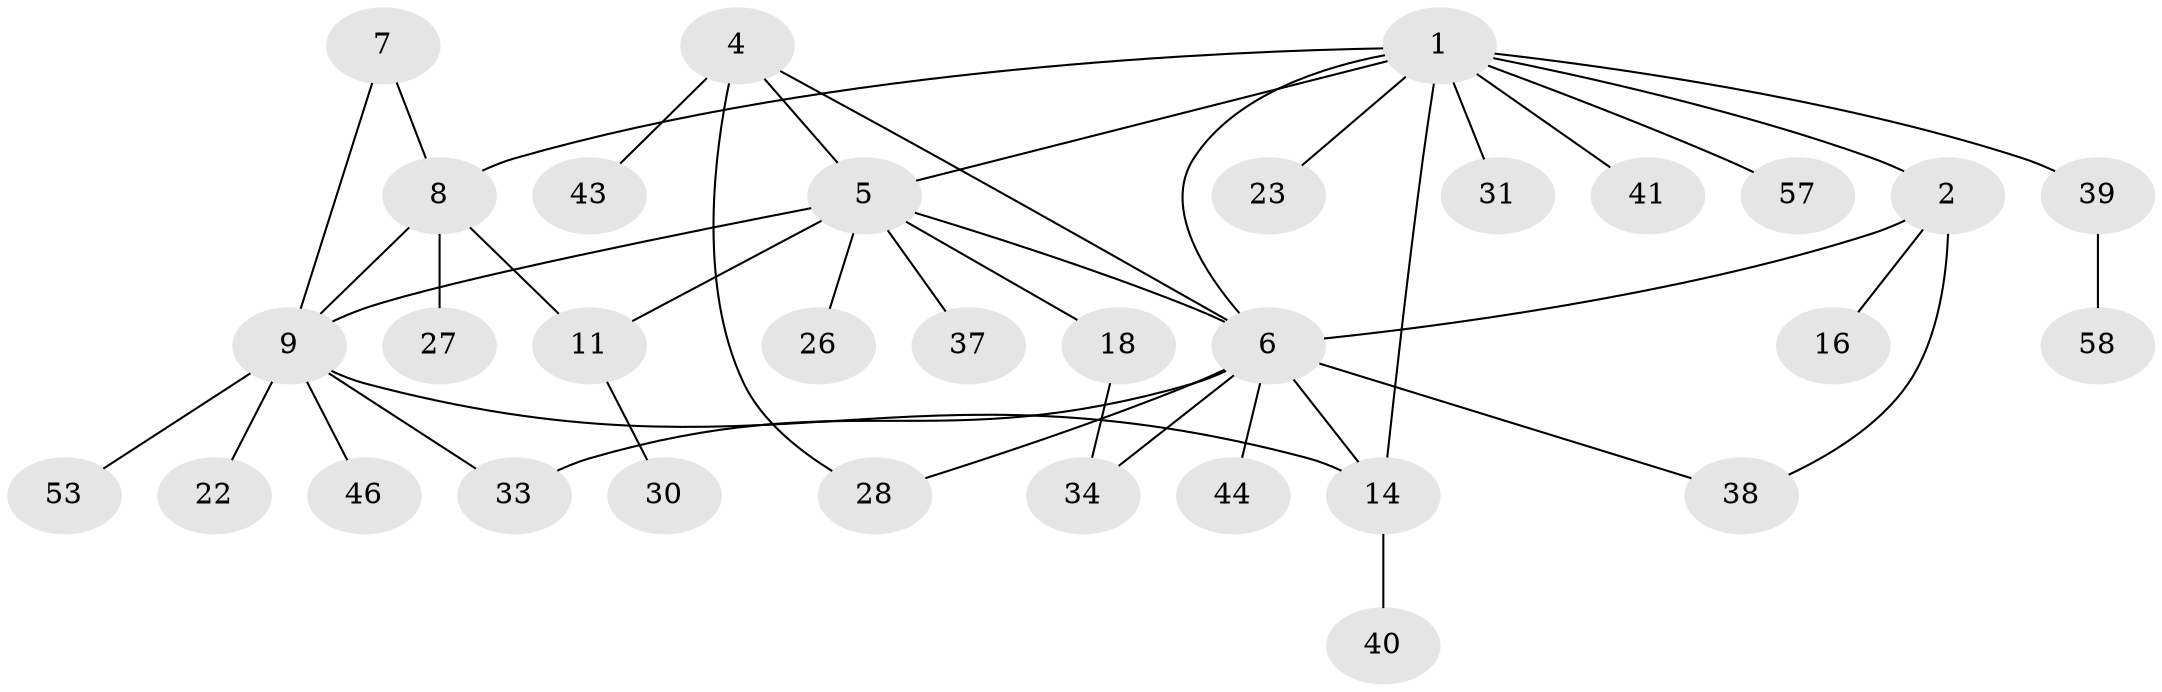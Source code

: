 // original degree distribution, {5: 0.06153846153846154, 9: 0.015384615384615385, 4: 0.046153846153846156, 7: 0.03076923076923077, 3: 0.07692307692307693, 8: 0.03076923076923077, 11: 0.015384615384615385, 6: 0.015384615384615385, 2: 0.2, 1: 0.5076923076923077}
// Generated by graph-tools (version 1.1) at 2025/16/03/09/25 04:16:03]
// undirected, 32 vertices, 43 edges
graph export_dot {
graph [start="1"]
  node [color=gray90,style=filled];
  1 [super="+3"];
  2;
  4;
  5 [super="+10+21"];
  6 [super="+36+13"];
  7 [super="+19"];
  8 [super="+25"];
  9;
  11 [super="+12"];
  14 [super="+20+15+47"];
  16 [super="+29"];
  18 [super="+59"];
  22;
  23;
  26;
  27 [super="+55+42"];
  28 [super="+32"];
  30;
  31;
  33;
  34;
  37;
  38;
  39;
  40;
  41;
  43;
  44;
  46;
  53;
  57;
  58;
  1 -- 2 [weight=2];
  1 -- 8;
  1 -- 57;
  1 -- 6 [weight=2];
  1 -- 5;
  1 -- 39;
  1 -- 41;
  1 -- 23;
  1 -- 31;
  1 -- 14;
  2 -- 6;
  2 -- 16;
  2 -- 38;
  4 -- 5;
  4 -- 6;
  4 -- 28;
  4 -- 43;
  5 -- 6 [weight=2];
  5 -- 9;
  5 -- 18;
  5 -- 37;
  5 -- 11 [weight=2];
  5 -- 26;
  6 -- 33;
  6 -- 44;
  6 -- 34;
  6 -- 38;
  6 -- 14 [weight=2];
  6 -- 28;
  7 -- 8;
  7 -- 9;
  8 -- 9;
  8 -- 27;
  8 -- 11;
  9 -- 22;
  9 -- 33;
  9 -- 46;
  9 -- 53;
  9 -- 14;
  11 -- 30;
  14 -- 40;
  18 -- 34;
  39 -- 58;
}
